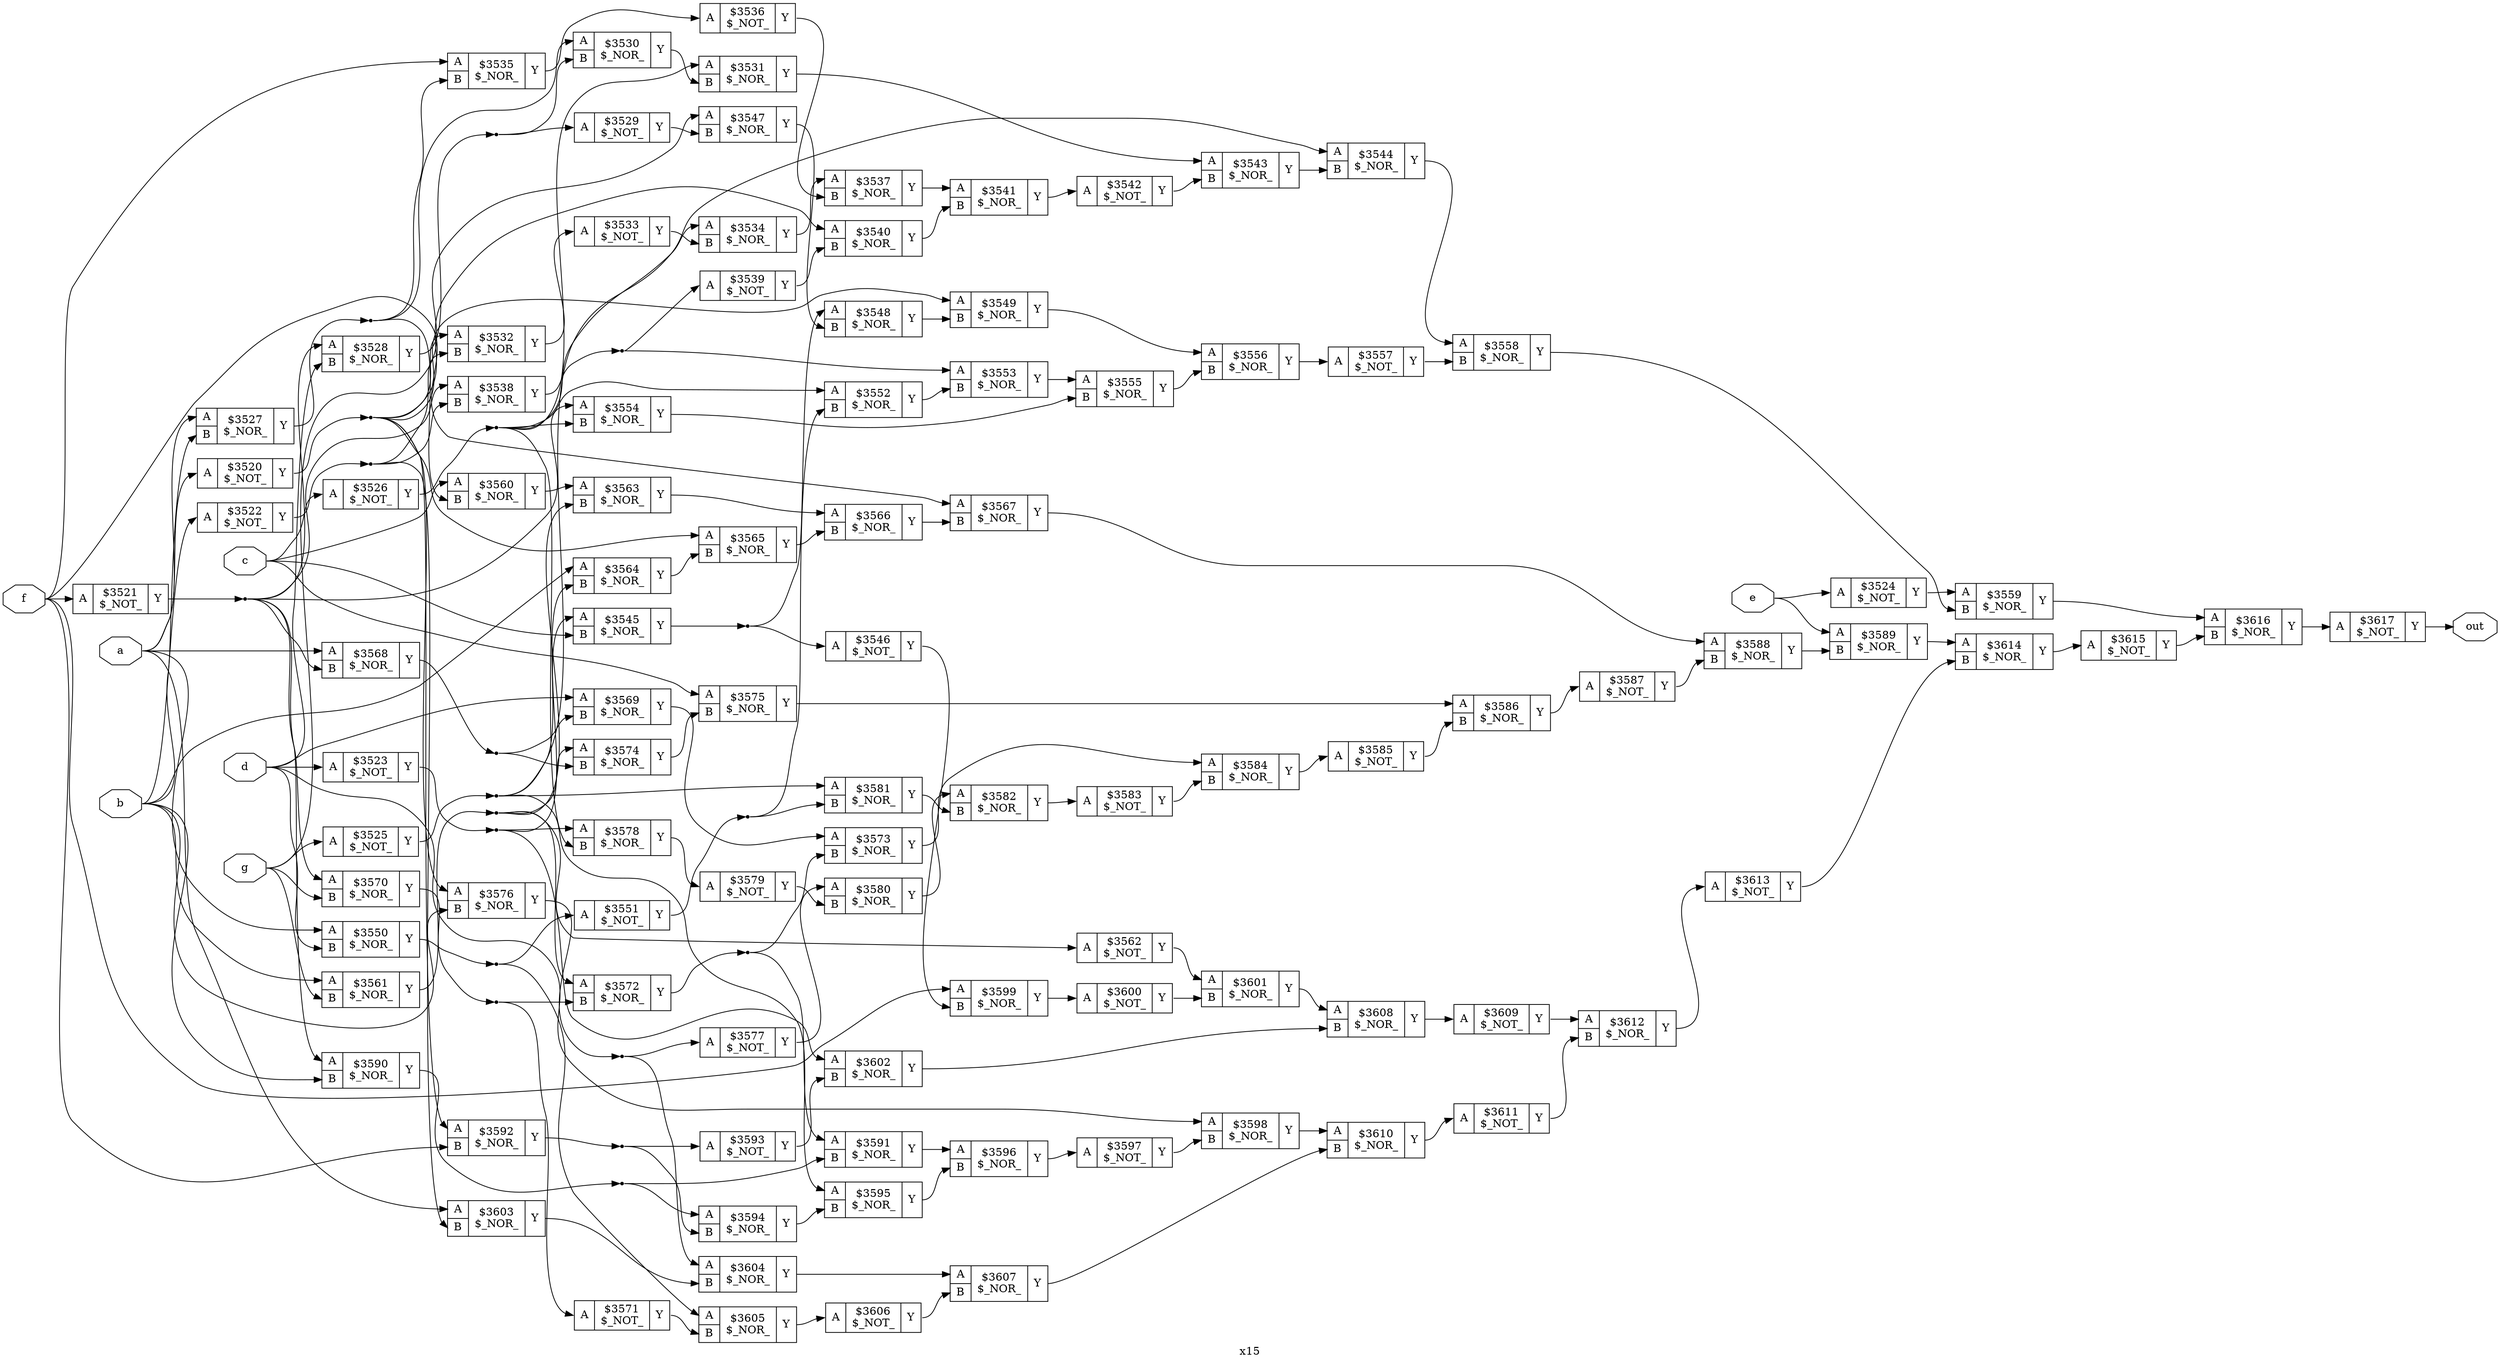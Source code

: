 digraph "x15" {
label="x15";
rankdir="LR";
remincross=true;
n98 [ shape=octagon, label="a", color="black", fontcolor="black" ];
n99 [ shape=octagon, label="b", color="black", fontcolor="black" ];
n100 [ shape=octagon, label="c", color="black", fontcolor="black" ];
n101 [ shape=octagon, label="d", color="black", fontcolor="black" ];
n102 [ shape=octagon, label="e", color="black", fontcolor="black" ];
n103 [ shape=octagon, label="f", color="black", fontcolor="black" ];
n104 [ shape=octagon, label="g", color="black", fontcolor="black" ];
n105 [ shape=octagon, label="out", color="black", fontcolor="black" ];
c108 [ shape=record, label="{{<p106> A}|$3520\n$_NOT_|{<p107> Y}}" ];
c109 [ shape=record, label="{{<p106> A}|$3521\n$_NOT_|{<p107> Y}}" ];
c110 [ shape=record, label="{{<p106> A}|$3522\n$_NOT_|{<p107> Y}}" ];
c111 [ shape=record, label="{{<p106> A}|$3523\n$_NOT_|{<p107> Y}}" ];
c112 [ shape=record, label="{{<p106> A}|$3524\n$_NOT_|{<p107> Y}}" ];
c113 [ shape=record, label="{{<p106> A}|$3525\n$_NOT_|{<p107> Y}}" ];
c114 [ shape=record, label="{{<p106> A}|$3526\n$_NOT_|{<p107> Y}}" ];
c116 [ shape=record, label="{{<p106> A|<p115> B}|$3527\n$_NOR_|{<p107> Y}}" ];
c117 [ shape=record, label="{{<p106> A|<p115> B}|$3528\n$_NOR_|{<p107> Y}}" ];
c118 [ shape=record, label="{{<p106> A}|$3529\n$_NOT_|{<p107> Y}}" ];
c119 [ shape=record, label="{{<p106> A|<p115> B}|$3530\n$_NOR_|{<p107> Y}}" ];
c120 [ shape=record, label="{{<p106> A|<p115> B}|$3531\n$_NOR_|{<p107> Y}}" ];
c121 [ shape=record, label="{{<p106> A|<p115> B}|$3532\n$_NOR_|{<p107> Y}}" ];
c122 [ shape=record, label="{{<p106> A}|$3533\n$_NOT_|{<p107> Y}}" ];
c123 [ shape=record, label="{{<p106> A|<p115> B}|$3534\n$_NOR_|{<p107> Y}}" ];
c124 [ shape=record, label="{{<p106> A|<p115> B}|$3535\n$_NOR_|{<p107> Y}}" ];
c125 [ shape=record, label="{{<p106> A}|$3536\n$_NOT_|{<p107> Y}}" ];
c126 [ shape=record, label="{{<p106> A|<p115> B}|$3537\n$_NOR_|{<p107> Y}}" ];
c127 [ shape=record, label="{{<p106> A|<p115> B}|$3538\n$_NOR_|{<p107> Y}}" ];
c128 [ shape=record, label="{{<p106> A}|$3539\n$_NOT_|{<p107> Y}}" ];
c129 [ shape=record, label="{{<p106> A|<p115> B}|$3540\n$_NOR_|{<p107> Y}}" ];
c130 [ shape=record, label="{{<p106> A|<p115> B}|$3541\n$_NOR_|{<p107> Y}}" ];
c131 [ shape=record, label="{{<p106> A}|$3542\n$_NOT_|{<p107> Y}}" ];
c132 [ shape=record, label="{{<p106> A|<p115> B}|$3543\n$_NOR_|{<p107> Y}}" ];
c133 [ shape=record, label="{{<p106> A|<p115> B}|$3544\n$_NOR_|{<p107> Y}}" ];
c134 [ shape=record, label="{{<p106> A|<p115> B}|$3545\n$_NOR_|{<p107> Y}}" ];
c135 [ shape=record, label="{{<p106> A}|$3546\n$_NOT_|{<p107> Y}}" ];
c136 [ shape=record, label="{{<p106> A|<p115> B}|$3547\n$_NOR_|{<p107> Y}}" ];
c137 [ shape=record, label="{{<p106> A|<p115> B}|$3548\n$_NOR_|{<p107> Y}}" ];
c138 [ shape=record, label="{{<p106> A|<p115> B}|$3549\n$_NOR_|{<p107> Y}}" ];
c139 [ shape=record, label="{{<p106> A|<p115> B}|$3550\n$_NOR_|{<p107> Y}}" ];
c140 [ shape=record, label="{{<p106> A}|$3551\n$_NOT_|{<p107> Y}}" ];
c141 [ shape=record, label="{{<p106> A|<p115> B}|$3552\n$_NOR_|{<p107> Y}}" ];
c142 [ shape=record, label="{{<p106> A|<p115> B}|$3553\n$_NOR_|{<p107> Y}}" ];
c143 [ shape=record, label="{{<p106> A|<p115> B}|$3554\n$_NOR_|{<p107> Y}}" ];
c144 [ shape=record, label="{{<p106> A|<p115> B}|$3555\n$_NOR_|{<p107> Y}}" ];
c145 [ shape=record, label="{{<p106> A|<p115> B}|$3556\n$_NOR_|{<p107> Y}}" ];
c146 [ shape=record, label="{{<p106> A}|$3557\n$_NOT_|{<p107> Y}}" ];
c147 [ shape=record, label="{{<p106> A|<p115> B}|$3558\n$_NOR_|{<p107> Y}}" ];
c148 [ shape=record, label="{{<p106> A|<p115> B}|$3559\n$_NOR_|{<p107> Y}}" ];
c149 [ shape=record, label="{{<p106> A|<p115> B}|$3560\n$_NOR_|{<p107> Y}}" ];
c150 [ shape=record, label="{{<p106> A|<p115> B}|$3561\n$_NOR_|{<p107> Y}}" ];
c151 [ shape=record, label="{{<p106> A}|$3562\n$_NOT_|{<p107> Y}}" ];
c152 [ shape=record, label="{{<p106> A|<p115> B}|$3563\n$_NOR_|{<p107> Y}}" ];
c153 [ shape=record, label="{{<p106> A|<p115> B}|$3564\n$_NOR_|{<p107> Y}}" ];
c154 [ shape=record, label="{{<p106> A|<p115> B}|$3565\n$_NOR_|{<p107> Y}}" ];
c155 [ shape=record, label="{{<p106> A|<p115> B}|$3566\n$_NOR_|{<p107> Y}}" ];
c156 [ shape=record, label="{{<p106> A|<p115> B}|$3567\n$_NOR_|{<p107> Y}}" ];
c157 [ shape=record, label="{{<p106> A|<p115> B}|$3568\n$_NOR_|{<p107> Y}}" ];
c158 [ shape=record, label="{{<p106> A|<p115> B}|$3569\n$_NOR_|{<p107> Y}}" ];
c159 [ shape=record, label="{{<p106> A|<p115> B}|$3570\n$_NOR_|{<p107> Y}}" ];
c160 [ shape=record, label="{{<p106> A}|$3571\n$_NOT_|{<p107> Y}}" ];
c161 [ shape=record, label="{{<p106> A|<p115> B}|$3572\n$_NOR_|{<p107> Y}}" ];
c162 [ shape=record, label="{{<p106> A|<p115> B}|$3573\n$_NOR_|{<p107> Y}}" ];
c163 [ shape=record, label="{{<p106> A|<p115> B}|$3574\n$_NOR_|{<p107> Y}}" ];
c164 [ shape=record, label="{{<p106> A|<p115> B}|$3575\n$_NOR_|{<p107> Y}}" ];
c165 [ shape=record, label="{{<p106> A|<p115> B}|$3576\n$_NOR_|{<p107> Y}}" ];
c166 [ shape=record, label="{{<p106> A}|$3577\n$_NOT_|{<p107> Y}}" ];
c167 [ shape=record, label="{{<p106> A|<p115> B}|$3578\n$_NOR_|{<p107> Y}}" ];
c168 [ shape=record, label="{{<p106> A}|$3579\n$_NOT_|{<p107> Y}}" ];
c169 [ shape=record, label="{{<p106> A|<p115> B}|$3580\n$_NOR_|{<p107> Y}}" ];
c170 [ shape=record, label="{{<p106> A|<p115> B}|$3581\n$_NOR_|{<p107> Y}}" ];
c171 [ shape=record, label="{{<p106> A|<p115> B}|$3582\n$_NOR_|{<p107> Y}}" ];
c172 [ shape=record, label="{{<p106> A}|$3583\n$_NOT_|{<p107> Y}}" ];
c173 [ shape=record, label="{{<p106> A|<p115> B}|$3584\n$_NOR_|{<p107> Y}}" ];
c174 [ shape=record, label="{{<p106> A}|$3585\n$_NOT_|{<p107> Y}}" ];
c175 [ shape=record, label="{{<p106> A|<p115> B}|$3586\n$_NOR_|{<p107> Y}}" ];
c176 [ shape=record, label="{{<p106> A}|$3587\n$_NOT_|{<p107> Y}}" ];
c177 [ shape=record, label="{{<p106> A|<p115> B}|$3588\n$_NOR_|{<p107> Y}}" ];
c178 [ shape=record, label="{{<p106> A|<p115> B}|$3589\n$_NOR_|{<p107> Y}}" ];
c179 [ shape=record, label="{{<p106> A|<p115> B}|$3590\n$_NOR_|{<p107> Y}}" ];
c180 [ shape=record, label="{{<p106> A|<p115> B}|$3591\n$_NOR_|{<p107> Y}}" ];
c181 [ shape=record, label="{{<p106> A|<p115> B}|$3592\n$_NOR_|{<p107> Y}}" ];
c182 [ shape=record, label="{{<p106> A}|$3593\n$_NOT_|{<p107> Y}}" ];
c183 [ shape=record, label="{{<p106> A|<p115> B}|$3594\n$_NOR_|{<p107> Y}}" ];
c184 [ shape=record, label="{{<p106> A|<p115> B}|$3595\n$_NOR_|{<p107> Y}}" ];
c185 [ shape=record, label="{{<p106> A|<p115> B}|$3596\n$_NOR_|{<p107> Y}}" ];
c186 [ shape=record, label="{{<p106> A}|$3597\n$_NOT_|{<p107> Y}}" ];
c187 [ shape=record, label="{{<p106> A|<p115> B}|$3598\n$_NOR_|{<p107> Y}}" ];
c188 [ shape=record, label="{{<p106> A|<p115> B}|$3599\n$_NOR_|{<p107> Y}}" ];
c189 [ shape=record, label="{{<p106> A}|$3600\n$_NOT_|{<p107> Y}}" ];
c190 [ shape=record, label="{{<p106> A|<p115> B}|$3601\n$_NOR_|{<p107> Y}}" ];
c191 [ shape=record, label="{{<p106> A|<p115> B}|$3602\n$_NOR_|{<p107> Y}}" ];
c192 [ shape=record, label="{{<p106> A|<p115> B}|$3603\n$_NOR_|{<p107> Y}}" ];
c193 [ shape=record, label="{{<p106> A|<p115> B}|$3604\n$_NOR_|{<p107> Y}}" ];
c194 [ shape=record, label="{{<p106> A|<p115> B}|$3605\n$_NOR_|{<p107> Y}}" ];
c195 [ shape=record, label="{{<p106> A}|$3606\n$_NOT_|{<p107> Y}}" ];
c196 [ shape=record, label="{{<p106> A|<p115> B}|$3607\n$_NOR_|{<p107> Y}}" ];
c197 [ shape=record, label="{{<p106> A|<p115> B}|$3608\n$_NOR_|{<p107> Y}}" ];
c198 [ shape=record, label="{{<p106> A}|$3609\n$_NOT_|{<p107> Y}}" ];
c199 [ shape=record, label="{{<p106> A|<p115> B}|$3610\n$_NOR_|{<p107> Y}}" ];
c200 [ shape=record, label="{{<p106> A}|$3611\n$_NOT_|{<p107> Y}}" ];
c201 [ shape=record, label="{{<p106> A|<p115> B}|$3612\n$_NOR_|{<p107> Y}}" ];
c202 [ shape=record, label="{{<p106> A}|$3613\n$_NOT_|{<p107> Y}}" ];
c203 [ shape=record, label="{{<p106> A|<p115> B}|$3614\n$_NOR_|{<p107> Y}}" ];
c204 [ shape=record, label="{{<p106> A}|$3615\n$_NOT_|{<p107> Y}}" ];
c205 [ shape=record, label="{{<p106> A|<p115> B}|$3616\n$_NOR_|{<p107> Y}}" ];
c206 [ shape=record, label="{{<p106> A}|$3617\n$_NOT_|{<p107> Y}}" ];
c200:p107:e -> c201:p115:w [color="black", label=""];
c112:p107:e -> c148:p106:w [color="black", label=""];
n100:e -> c114:p106:w [color="black", label=""];
n100:e -> c134:p115:w [color="black", label=""];
n100:e -> c149:p106:w [color="black", label=""];
n100:e -> c164:p106:w [color="black", label=""];
n101:e -> c111:p106:w [color="black", label=""];
n101:e -> c117:p115:w [color="black", label=""];
n101:e -> c139:p115:w [color="black", label=""];
n101:e -> c158:p106:w [color="black", label=""];
n101:e -> c187:p106:w [color="black", label=""];
n102:e -> c112:p106:w [color="black", label=""];
n102:e -> c178:p106:w [color="black", label=""];
n103:e -> c109:p106:w [color="black", label=""];
n103:e -> c124:p106:w [color="black", label=""];
n103:e -> c156:p106:w [color="black", label=""];
n103:e -> c181:p115:w [color="black", label=""];
n103:e -> c188:p106:w [color="black", label=""];
n104:e -> c113:p106:w [color="black", label=""];
n104:e -> c136:p106:w [color="black", label=""];
n104:e -> c150:p115:w [color="black", label=""];
n104:e -> c159:p115:w [color="black", label=""];
c206:p107:e -> n105:w [color="black", label=""];
n11 [ shape=point ];
c113:p107:e -> n11:w [color="black", label=""];
n11:e -> c133:p106:w [color="black", label=""];
n11:e -> c153:p115:w [color="black", label=""];
n11:e -> c170:p106:w [color="black", label=""];
n11:e -> c184:p106:w [color="black", label=""];
n12 [ shape=point ];
c114:p107:e -> n12:w [color="black", label=""];
n12:e -> c120:p106:w [color="black", label=""];
n12:e -> c123:p106:w [color="black", label=""];
n12:e -> c141:p106:w [color="black", label=""];
n12:e -> c143:p115:w [color="black", label=""];
n12:e -> c167:p115:w [color="black", label=""];
n13 [ shape=point ];
c116:p107:e -> n13:w [color="black", label=""];
n13:e -> c119:p106:w [color="black", label=""];
n13:e -> c124:p115:w [color="black", label=""];
n13:e -> c149:p115:w [color="black", label=""];
n14 [ shape=point ];
c117:p107:e -> n14:w [color="black", label=""];
n14:e -> c118:p106:w [color="black", label=""];
n14:e -> c119:p115:w [color="black", label=""];
c118:p107:e -> c136:p115:w [color="black", label=""];
c119:p107:e -> c120:p115:w [color="black", label=""];
c120:p107:e -> c132:p106:w [color="black", label=""];
c121:p107:e -> c122:p106:w [color="black", label=""];
c122:p107:e -> c123:p115:w [color="black", label=""];
c201:p107:e -> c202:p106:w [color="black", label=""];
c123:p107:e -> c126:p106:w [color="black", label=""];
c124:p107:e -> c125:p106:w [color="black", label=""];
c125:p107:e -> c126:p115:w [color="black", label=""];
c126:p107:e -> c130:p106:w [color="black", label=""];
n24 [ shape=point ];
c127:p107:e -> n24:w [color="black", label=""];
n24:e -> c128:p106:w [color="black", label=""];
n24:e -> c142:p106:w [color="black", label=""];
c128:p107:e -> c129:p115:w [color="black", label=""];
c129:p107:e -> c130:p115:w [color="black", label=""];
c130:p107:e -> c131:p106:w [color="black", label=""];
c131:p107:e -> c132:p115:w [color="black", label=""];
c132:p107:e -> c133:p115:w [color="black", label=""];
c202:p107:e -> c203:p115:w [color="black", label=""];
c133:p107:e -> c147:p106:w [color="black", label=""];
n31 [ shape=point ];
c134:p107:e -> n31:w [color="black", label=""];
n31:e -> c135:p106:w [color="black", label=""];
n31:e -> c137:p106:w [color="black", label=""];
c135:p107:e -> c188:p115:w [color="black", label=""];
c136:p107:e -> c137:p115:w [color="black", label=""];
c137:p107:e -> c138:p115:w [color="black", label=""];
c138:p107:e -> c145:p106:w [color="black", label=""];
n36 [ shape=point ];
c139:p107:e -> n36:w [color="black", label=""];
n36:e -> c140:p106:w [color="black", label=""];
n36:e -> c194:p106:w [color="black", label=""];
n37 [ shape=point ];
c140:p107:e -> n37:w [color="black", label=""];
n37:e -> c141:p115:w [color="black", label=""];
n37:e -> c170:p115:w [color="black", label=""];
c141:p107:e -> c142:p115:w [color="black", label=""];
c142:p107:e -> c144:p106:w [color="black", label=""];
c203:p107:e -> c204:p106:w [color="black", label=""];
c143:p107:e -> c144:p115:w [color="black", label=""];
c144:p107:e -> c145:p115:w [color="black", label=""];
c145:p107:e -> c146:p106:w [color="black", label=""];
c146:p107:e -> c147:p115:w [color="black", label=""];
c147:p107:e -> c148:p115:w [color="black", label=""];
c148:p107:e -> c205:p106:w [color="black", label=""];
c149:p107:e -> c152:p106:w [color="black", label=""];
n47 [ shape=point ];
c150:p107:e -> n47:w [color="black", label=""];
n47:e -> c151:p106:w [color="black", label=""];
n47:e -> c152:p115:w [color="black", label=""];
n47:e -> c161:p106:w [color="black", label=""];
n47:e -> c163:p106:w [color="black", label=""];
c151:p107:e -> c190:p106:w [color="black", label=""];
c152:p107:e -> c155:p106:w [color="black", label=""];
c204:p107:e -> c205:p115:w [color="black", label=""];
c153:p107:e -> c154:p115:w [color="black", label=""];
c154:p107:e -> c155:p115:w [color="black", label=""];
c155:p107:e -> c156:p115:w [color="black", label=""];
c156:p107:e -> c177:p106:w [color="black", label=""];
n54 [ shape=point ];
c157:p107:e -> n54:w [color="black", label=""];
n54:e -> c158:p115:w [color="black", label=""];
n54:e -> c163:p115:w [color="black", label=""];
c158:p107:e -> c162:p106:w [color="black", label=""];
n56 [ shape=point ];
c159:p107:e -> n56:w [color="black", label=""];
n56:e -> c160:p106:w [color="black", label=""];
n56:e -> c161:p115:w [color="black", label=""];
c160:p107:e -> c194:p115:w [color="black", label=""];
n58 [ shape=point ];
c161:p107:e -> n58:w [color="black", label=""];
n58:e -> c162:p115:w [color="black", label=""];
n58:e -> c180:p106:w [color="black", label=""];
c162:p107:e -> c173:p106:w [color="black", label=""];
c205:p107:e -> c206:p106:w [color="black", label=""];
c163:p107:e -> c164:p115:w [color="black", label=""];
c164:p107:e -> c175:p106:w [color="black", label=""];
n62 [ shape=point ];
c165:p107:e -> n62:w [color="black", label=""];
n62:e -> c166:p106:w [color="black", label=""];
n62:e -> c193:p106:w [color="black", label=""];
c166:p107:e -> c169:p106:w [color="black", label=""];
c167:p107:e -> c168:p106:w [color="black", label=""];
c168:p107:e -> c169:p115:w [color="black", label=""];
c169:p107:e -> c171:p106:w [color="black", label=""];
c170:p107:e -> c171:p115:w [color="black", label=""];
c171:p107:e -> c172:p106:w [color="black", label=""];
c172:p107:e -> c173:p115:w [color="black", label=""];
n7 [ shape=point ];
c109:p107:e -> n7:w [color="black", label=""];
n7:e -> c117:p106:w [color="black", label=""];
n7:e -> c127:p106:w [color="black", label=""];
n7:e -> c143:p106:w [color="black", label=""];
n7:e -> c157:p115:w [color="black", label=""];
n7:e -> c159:p106:w [color="black", label=""];
n7:e -> c179:p106:w [color="black", label=""];
c173:p107:e -> c174:p106:w [color="black", label=""];
c174:p107:e -> c175:p115:w [color="black", label=""];
c175:p107:e -> c176:p106:w [color="black", label=""];
c176:p107:e -> c177:p115:w [color="black", label=""];
c177:p107:e -> c178:p115:w [color="black", label=""];
c178:p107:e -> c203:p106:w [color="black", label=""];
n76 [ shape=point ];
c179:p107:e -> n76:w [color="black", label=""];
n76:e -> c180:p115:w [color="black", label=""];
n76:e -> c183:p106:w [color="black", label=""];
c180:p107:e -> c185:p106:w [color="black", label=""];
n78 [ shape=point ];
c181:p107:e -> n78:w [color="black", label=""];
n78:e -> c182:p106:w [color="black", label=""];
n78:e -> c183:p115:w [color="black", label=""];
c182:p107:e -> c191:p115:w [color="black", label=""];
n8 [ shape=point ];
c110:p107:e -> n8:w [color="black", label=""];
n8:e -> c121:p115:w [color="black", label=""];
n8:e -> c127:p115:w [color="black", label=""];
n8:e -> c192:p115:w [color="black", label=""];
c183:p107:e -> c184:p115:w [color="black", label=""];
c184:p107:e -> c185:p115:w [color="black", label=""];
c185:p107:e -> c186:p106:w [color="black", label=""];
c186:p107:e -> c187:p115:w [color="black", label=""];
c187:p107:e -> c199:p106:w [color="black", label=""];
c188:p107:e -> c189:p106:w [color="black", label=""];
c189:p107:e -> c190:p115:w [color="black", label=""];
c190:p107:e -> c197:p106:w [color="black", label=""];
c191:p107:e -> c197:p115:w [color="black", label=""];
c192:p107:e -> c193:p115:w [color="black", label=""];
n9 [ shape=point ];
c111:p107:e -> n9:w [color="black", label=""];
n9:e -> c134:p106:w [color="black", label=""];
n9:e -> c167:p106:w [color="black", label=""];
n9:e -> c191:p106:w [color="black", label=""];
c193:p107:e -> c196:p106:w [color="black", label=""];
c194:p107:e -> c195:p106:w [color="black", label=""];
c195:p107:e -> c196:p115:w [color="black", label=""];
c196:p107:e -> c199:p115:w [color="black", label=""];
c197:p107:e -> c198:p106:w [color="black", label=""];
c198:p107:e -> c201:p106:w [color="black", label=""];
c199:p107:e -> c200:p106:w [color="black", label=""];
n97 [ shape=point ];
c108:p107:e -> n97:w [color="black", label=""];
n97:e -> c121:p106:w [color="black", label=""];
n97:e -> c129:p106:w [color="black", label=""];
n97:e -> c138:p106:w [color="black", label=""];
n97:e -> c154:p106:w [color="black", label=""];
n97:e -> c165:p106:w [color="black", label=""];
n97:e -> c181:p106:w [color="black", label=""];
n98:e -> c108:p106:w [color="black", label=""];
n98:e -> c116:p106:w [color="black", label=""];
n98:e -> c139:p106:w [color="black", label=""];
n98:e -> c157:p106:w [color="black", label=""];
n98:e -> c192:p106:w [color="black", label=""];
n99:e -> c110:p106:w [color="black", label=""];
n99:e -> c116:p115:w [color="black", label=""];
n99:e -> c150:p106:w [color="black", label=""];
n99:e -> c153:p106:w [color="black", label=""];
n99:e -> c165:p115:w [color="black", label=""];
n99:e -> c179:p115:w [color="black", label=""];
}
